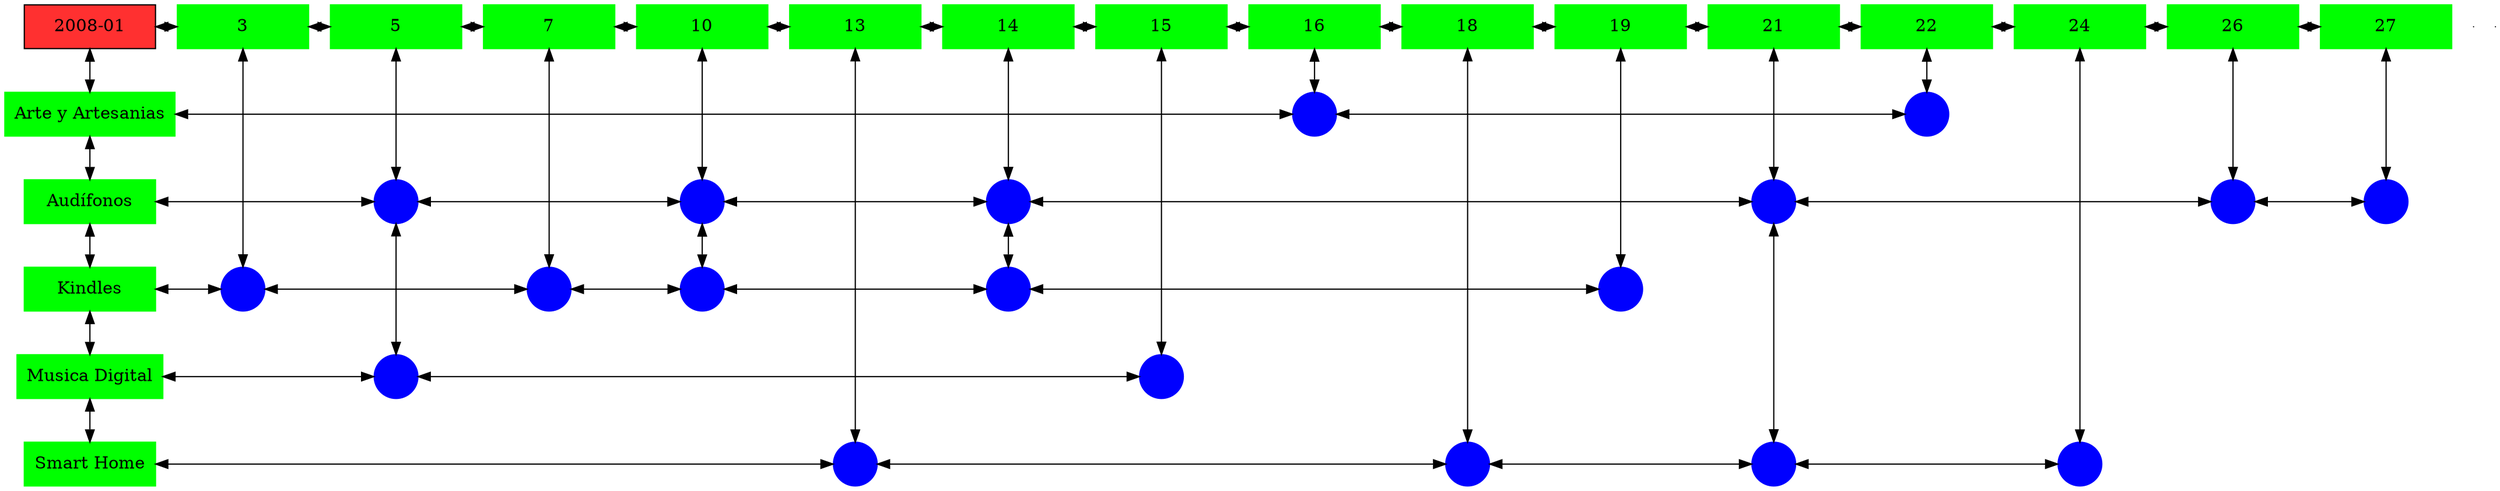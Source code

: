 digraph G{
node[shape="box"];
nodeMt[ label = "2008-01", width = 1.5, style = filled, fillcolor = firebrick1, group = 1 ];
e0[ shape = point, width = 0 ];
e1[ shape = point, width = 0 ];
node0xc001e62cd0[label="3",color=green,style =filled,width = 1.5 group=3];
nodeMt->node0xc001e62cd0[dir="both"];
{rank=same;nodeMt;node0xc001e62cd0;}
node0xc001e880a0[label="5",color=green,style =filled,width = 1.5 group=5];
node0xc001e62cd0->node0xc001e880a0[dir="both"];
{rank=same;node0xc001e62cd0;node0xc001e880a0;}
node0xc002020c80[label="7",color=green,style =filled,width = 1.5 group=7];
node0xc001e880a0->node0xc002020c80[dir="both"];
{rank=same;node0xc001e880a0;node0xc002020c80;}
node0xc001eda9b0[label="10",color=green,style =filled,width = 1.5 group=10];
node0xc002020c80->node0xc001eda9b0[dir="both"];
{rank=same;node0xc002020c80;node0xc001eda9b0;}
node0xc0020b10e0[label="13",color=green,style =filled,width = 1.5 group=13];
node0xc001eda9b0->node0xc0020b10e0[dir="both"];
{rank=same;node0xc001eda9b0;node0xc0020b10e0;}
node0xc001ecbef0[label="14",color=green,style =filled,width = 1.5 group=14];
node0xc0020b10e0->node0xc001ecbef0[dir="both"];
{rank=same;node0xc0020b10e0;node0xc001ecbef0;}
node0xc0022e5680[label="15",color=green,style =filled,width = 1.5 group=15];
node0xc001ecbef0->node0xc0022e5680[dir="both"];
{rank=same;node0xc001ecbef0;node0xc0022e5680;}
node0xc00200ff40[label="16",color=green,style =filled,width = 1.5 group=16];
node0xc0022e5680->node0xc00200ff40[dir="both"];
{rank=same;node0xc0022e5680;node0xc00200ff40;}
node0xc0021483c0[label="18",color=green,style =filled,width = 1.5 group=18];
node0xc00200ff40->node0xc0021483c0[dir="both"];
{rank=same;node0xc00200ff40;node0xc0021483c0;}
node0xc00209fdb0[label="19",color=green,style =filled,width = 1.5 group=19];
node0xc0021483c0->node0xc00209fdb0[dir="both"];
{rank=same;node0xc0021483c0;node0xc00209fdb0;}
node0xc001e89270[label="21",color=green,style =filled,width = 1.5 group=21];
node0xc00209fdb0->node0xc001e89270[dir="both"];
{rank=same;node0xc00209fdb0;node0xc001e89270;}
node0xc001ec0370[label="22",color=green,style =filled,width = 1.5 group=22];
node0xc001e89270->node0xc001ec0370[dir="both"];
{rank=same;node0xc001e89270;node0xc001ec0370;}
node0xc0020f3270[label="24",color=green,style =filled,width = 1.5 group=24];
node0xc001ec0370->node0xc0020f3270[dir="both"];
{rank=same;node0xc001ec0370;node0xc0020f3270;}
node0xc0021cb040[label="26",color=green,style =filled,width = 1.5 group=26];
node0xc0020f3270->node0xc0021cb040[dir="both"];
{rank=same;node0xc0020f3270;node0xc0021cb040;}
node0xc002003f90[label="27",color=green,style =filled,width = 1.5 group=27];
node0xc0021cb040->node0xc002003f90[dir="both"];
{rank=same;node0xc0021cb040;node0xc002003f90;}
node0xc001ec0320[label="Arte y Artesanias",color=green,style =filled width = 1.5 group=1];
node0xc00200dd80[label="",color=blue,style =filled, width = 0.5 group=16 shape=circle];
node0xc001ec0320->node0xc00200dd80[dir="both"];
{rank=same;node0xc001ec0320;node0xc00200dd80;}
node0xc001ebc880[label="",color=blue,style =filled, width = 0.5 group=22 shape=circle];
node0xc00200dd80->node0xc001ebc880[dir="both"];
{rank=same;node0xc001ebc880;node0xc00200dd80;}
node0xc001ecbea0[label="Audífonos",color=green,style =filled width = 1.5 group=1];
node0xc001fdc780[label="",color=blue,style =filled, width = 0.5 group=5 shape=circle];
node0xc001ecbea0->node0xc001fdc780[dir="both"];
{rank=same;node0xc001ecbea0;node0xc001fdc780;}
node0xc001ff8b80[label="",color=blue,style =filled, width = 0.5 group=10 shape=circle];
node0xc001fdc780->node0xc001ff8b80[dir="both"];
{rank=same;node0xc001ff8b80;node0xc001fdc780;}
node0xc001ed2d00[label="",color=blue,style =filled, width = 0.5 group=14 shape=circle];
node0xc001ff8b80->node0xc001ed2d00[dir="both"];
{rank=same;node0xc001ed2d00;node0xc001ff8b80;}
node0xc001f89a80[label="",color=blue,style =filled, width = 0.5 group=21 shape=circle];
node0xc001ed2d00->node0xc001f89a80[dir="both"];
{rank=same;node0xc001f89a80;node0xc001ed2d00;}
node0xc0021c3780[label="",color=blue,style =filled, width = 0.5 group=26 shape=circle];
node0xc001f89a80->node0xc0021c3780[dir="both"];
{rank=same;node0xc0021c3780;node0xc001f89a80;}
node0xc00200c600[label="",color=blue,style =filled, width = 0.5 group=27 shape=circle];
node0xc0021c3780->node0xc00200c600[dir="both"];
{rank=same;node0xc00200c600;node0xc0021c3780;}
node0xc001e62c80[label="Kindles",color=green,style =filled width = 1.5 group=1];
node0xc001e5cd00[label="",color=blue,style =filled, width = 0.5 group=3 shape=circle];
node0xc001e62c80->node0xc001e5cd00[dir="both"];
{rank=same;node0xc001e62c80;node0xc001e5cd00;}
node0xc002026800[label="",color=blue,style =filled, width = 0.5 group=7 shape=circle];
node0xc001e5cd00->node0xc002026800[dir="both"];
{rank=same;node0xc002026800;node0xc001e5cd00;}
node0xc001ed3380[label="",color=blue,style =filled, width = 0.5 group=10 shape=circle];
node0xc002026800->node0xc001ed3380[dir="both"];
{rank=same;node0xc001ed3380;node0xc002026800;}
node0xc001ee3480[label="",color=blue,style =filled, width = 0.5 group=14 shape=circle];
node0xc001ed3380->node0xc001ee3480[dir="both"];
{rank=same;node0xc001ee3480;node0xc001ed3380;}
node0xc0020a6c00[label="",color=blue,style =filled, width = 0.5 group=19 shape=circle];
node0xc001ee3480->node0xc0020a6c00[dir="both"];
{rank=same;node0xc0020a6c00;node0xc001ee3480;}
node0xc001e88050[label="Musica Digital",color=green,style =filled width = 1.5 group=1];
node0xc001e75c80[label="",color=blue,style =filled, width = 0.5 group=5 shape=circle];
node0xc001e88050->node0xc001e75c80[dir="both"];
{rank=same;node0xc001e88050;node0xc001e75c80;}
node0xc0022ddf80[label="",color=blue,style =filled, width = 0.5 group=15 shape=circle];
node0xc001e75c80->node0xc0022ddf80[dir="both"];
{rank=same;node0xc0022ddf80;node0xc001e75c80;}
node0xc001e89220[label="Smart Home",color=green,style =filled width = 1.5 group=1];
node0xc0020a7a00[label="",color=blue,style =filled, width = 0.5 group=13 shape=circle];
node0xc001e89220->node0xc0020a7a00[dir="both"];
{rank=same;node0xc001e89220;node0xc0020a7a00;}
node0xc00213ef00[label="",color=blue,style =filled, width = 0.5 group=18 shape=circle];
node0xc0020a7a00->node0xc00213ef00[dir="both"];
{rank=same;node0xc00213ef00;node0xc0020a7a00;}
node0xc001e8a680[label="",color=blue,style =filled, width = 0.5 group=21 shape=circle];
node0xc00213ef00->node0xc001e8a680[dir="both"];
{rank=same;node0xc001e8a680;node0xc00213ef00;}
node0xc0020ebe00[label="",color=blue,style =filled, width = 0.5 group=24 shape=circle];
node0xc001e8a680->node0xc0020ebe00[dir="both"];
{rank=same;node0xc0020ebe00;node0xc001e8a680;}
node0xc001e62cd0->node0xc001e5cd00[dir="both"];
node0xc001e880a0->node0xc001fdc780[dir="both"];
node0xc001fdc780->node0xc001e75c80[dir="both"];
node0xc002020c80->node0xc002026800[dir="both"];
node0xc001eda9b0->node0xc001ff8b80[dir="both"];
node0xc001ff8b80->node0xc001ed3380[dir="both"];
node0xc0020b10e0->node0xc0020a7a00[dir="both"];
node0xc001ecbef0->node0xc001ed2d00[dir="both"];
node0xc001ed2d00->node0xc001ee3480[dir="both"];
node0xc0022e5680->node0xc0022ddf80[dir="both"];
node0xc00200ff40->node0xc00200dd80[dir="both"];
node0xc0021483c0->node0xc00213ef00[dir="both"];
node0xc00209fdb0->node0xc0020a6c00[dir="both"];
node0xc001e89270->node0xc001f89a80[dir="both"];
node0xc001f89a80->node0xc001e8a680[dir="both"];
node0xc001ec0370->node0xc001ebc880[dir="both"];
node0xc0020f3270->node0xc0020ebe00[dir="both"];
node0xc0021cb040->node0xc0021c3780[dir="both"];
node0xc002003f90->node0xc00200c600[dir="both"];
nodeMt->node0xc001ec0320[dir="both"];
node0xc001ec0320->node0xc001ecbea0[dir="both"];
node0xc001ecbea0->node0xc001e62c80[dir="both"];
node0xc001e62c80->node0xc001e88050[dir="both"];
node0xc001e88050->node0xc001e89220[dir="both"];
}
